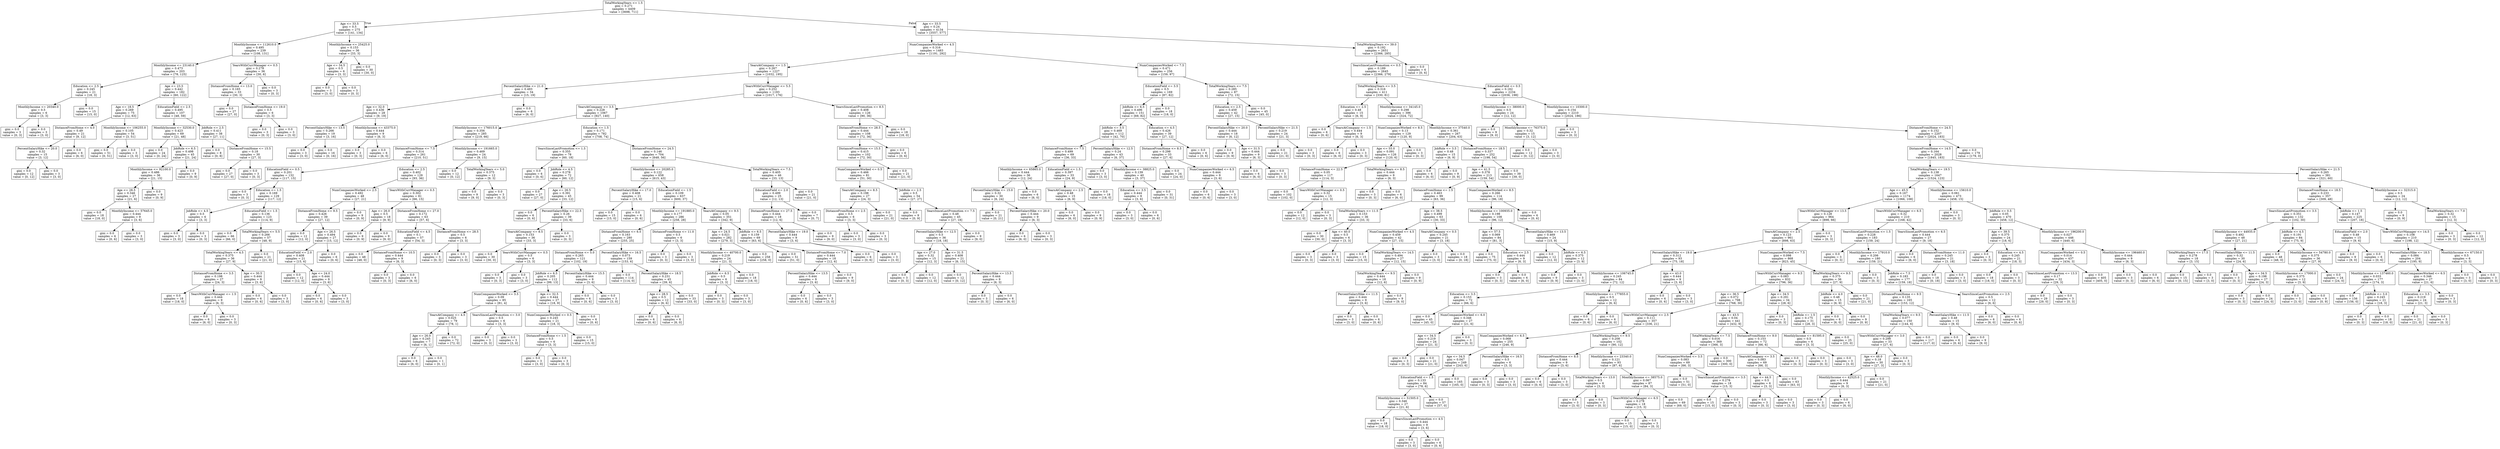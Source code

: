 digraph Tree {
node [shape=box] ;
0 [label="TotalWorkingYears <= 1.5\ngini = 0.271\nsamples = 4409\nvalue = [3698, 711]"] ;
1 [label="Age <= 33.5\ngini = 0.5\nsamples = 275\nvalue = [141, 134]"] ;
0 -> 1 [labeldistance=2.5, labelangle=45, headlabel="True"] ;
2 [label="MonthlyIncome <= 112610.0\ngini = 0.495\nsamples = 239\nvalue = [108, 131]"] ;
1 -> 2 ;
3 [label="MonthlyIncome <= 23140.0\ngini = 0.473\nsamples = 203\nvalue = [78, 125]"] ;
2 -> 3 ;
4 [label="Education <= 2.5\ngini = 0.245\nsamples = 21\nvalue = [18, 3]"] ;
3 -> 4 ;
5 [label="MonthlyIncome <= 20340.0\ngini = 0.5\nsamples = 6\nvalue = [3, 3]"] ;
4 -> 5 ;
6 [label="gini = 0.0\nsamples = 3\nvalue = [0, 3]"] ;
5 -> 6 ;
7 [label="gini = 0.0\nsamples = 3\nvalue = [3, 0]"] ;
5 -> 7 ;
8 [label="gini = 0.0\nsamples = 15\nvalue = [15, 0]"] ;
4 -> 8 ;
9 [label="Age <= 23.5\ngini = 0.442\nsamples = 182\nvalue = [60, 122]"] ;
3 -> 9 ;
10 [label="Age <= 18.5\ngini = 0.269\nsamples = 75\nvalue = [12, 63]"] ;
9 -> 10 ;
11 [label="DistanceFromHome <= 4.0\ngini = 0.49\nsamples = 21\nvalue = [9, 12]"] ;
10 -> 11 ;
12 [label="PercentSalaryHike <= 20.0\ngini = 0.32\nsamples = 15\nvalue = [3, 12]"] ;
11 -> 12 ;
13 [label="gini = 0.0\nsamples = 12\nvalue = [0, 12]"] ;
12 -> 13 ;
14 [label="gini = 0.0\nsamples = 3\nvalue = [3, 0]"] ;
12 -> 14 ;
15 [label="gini = 0.0\nsamples = 6\nvalue = [6, 0]"] ;
11 -> 15 ;
16 [label="MonthlyIncome <= 106255.0\ngini = 0.105\nsamples = 54\nvalue = [3, 51]"] ;
10 -> 16 ;
17 [label="gini = 0.0\nsamples = 51\nvalue = [0, 51]"] ;
16 -> 17 ;
18 [label="gini = 0.0\nsamples = 3\nvalue = [3, 0]"] ;
16 -> 18 ;
19 [label="EducationField <= 2.5\ngini = 0.495\nsamples = 107\nvalue = [48, 59]"] ;
9 -> 19 ;
20 [label="MonthlyIncome <= 32530.0\ngini = 0.423\nsamples = 69\nvalue = [21, 48]"] ;
19 -> 20 ;
21 [label="gini = 0.0\nsamples = 24\nvalue = [0, 24]"] ;
20 -> 21 ;
22 [label="JobRole <= 6.5\ngini = 0.498\nsamples = 45\nvalue = [21, 24]"] ;
20 -> 22 ;
23 [label="MonthlyIncome <= 92100.0\ngini = 0.486\nsamples = 36\nvalue = [21, 15]"] ;
22 -> 23 ;
24 [label="Age <= 28.5\ngini = 0.346\nsamples = 27\nvalue = [21, 6]"] ;
23 -> 24 ;
25 [label="gini = 0.0\nsamples = 18\nvalue = [18, 0]"] ;
24 -> 25 ;
26 [label="MonthlyIncome <= 57645.0\ngini = 0.444\nsamples = 9\nvalue = [3, 6]"] ;
24 -> 26 ;
27 [label="gini = 0.0\nsamples = 6\nvalue = [0, 6]"] ;
26 -> 27 ;
28 [label="gini = 0.0\nsamples = 3\nvalue = [3, 0]"] ;
26 -> 28 ;
29 [label="gini = 0.0\nsamples = 9\nvalue = [0, 9]"] ;
23 -> 29 ;
30 [label="gini = 0.0\nsamples = 9\nvalue = [0, 9]"] ;
22 -> 30 ;
31 [label="JobRole <= 2.5\ngini = 0.411\nsamples = 38\nvalue = [27, 11]"] ;
19 -> 31 ;
32 [label="gini = 0.0\nsamples = 8\nvalue = [0, 8]"] ;
31 -> 32 ;
33 [label="DistanceFromHome <= 15.5\ngini = 0.18\nsamples = 30\nvalue = [27, 3]"] ;
31 -> 33 ;
34 [label="gini = 0.0\nsamples = 27\nvalue = [27, 0]"] ;
33 -> 34 ;
35 [label="gini = 0.0\nsamples = 3\nvalue = [0, 3]"] ;
33 -> 35 ;
36 [label="YearsWithCurrManager <= 0.5\ngini = 0.278\nsamples = 36\nvalue = [30, 6]"] ;
2 -> 36 ;
37 [label="DistanceFromHome <= 13.0\ngini = 0.165\nsamples = 33\nvalue = [30, 3]"] ;
36 -> 37 ;
38 [label="gini = 0.0\nsamples = 27\nvalue = [27, 0]"] ;
37 -> 38 ;
39 [label="DistanceFromHome <= 19.0\ngini = 0.5\nsamples = 6\nvalue = [3, 3]"] ;
37 -> 39 ;
40 [label="gini = 0.0\nsamples = 3\nvalue = [0, 3]"] ;
39 -> 40 ;
41 [label="gini = 0.0\nsamples = 3\nvalue = [3, 0]"] ;
39 -> 41 ;
42 [label="gini = 0.0\nsamples = 3\nvalue = [0, 3]"] ;
36 -> 42 ;
43 [label="MonthlyIncome <= 25425.0\ngini = 0.153\nsamples = 36\nvalue = [33, 3]"] ;
1 -> 43 ;
44 [label="Age <= 34.5\ngini = 0.5\nsamples = 6\nvalue = [3, 3]"] ;
43 -> 44 ;
45 [label="gini = 0.0\nsamples = 3\nvalue = [3, 0]"] ;
44 -> 45 ;
46 [label="gini = 0.0\nsamples = 3\nvalue = [0, 3]"] ;
44 -> 46 ;
47 [label="gini = 0.0\nsamples = 30\nvalue = [30, 0]"] ;
43 -> 47 ;
48 [label="Age <= 33.5\ngini = 0.24\nsamples = 4134\nvalue = [3557, 577]"] ;
0 -> 48 [labeldistance=2.5, labelangle=-45, headlabel="False"] ;
49 [label="NumCompaniesWorked <= 4.5\ngini = 0.316\nsamples = 1483\nvalue = [1191, 292]"] ;
48 -> 49 ;
50 [label="YearsAtCompany <= 1.5\ngini = 0.267\nsamples = 1227\nvalue = [1032, 195]"] ;
49 -> 50 ;
51 [label="PercentSalaryHike <= 21.0\ngini = 0.493\nsamples = 34\nvalue = [15, 19]"] ;
50 -> 51 ;
52 [label="Age <= 32.0\ngini = 0.436\nsamples = 28\nvalue = [9, 19]"] ;
51 -> 52 ;
53 [label="PercentSalaryHike <= 13.5\ngini = 0.266\nsamples = 19\nvalue = [3, 16]"] ;
52 -> 53 ;
54 [label="gini = 0.0\nsamples = 3\nvalue = [3, 0]"] ;
53 -> 54 ;
55 [label="gini = 0.0\nsamples = 16\nvalue = [0, 16]"] ;
53 -> 55 ;
56 [label="MonthlyIncome <= 43375.0\ngini = 0.444\nsamples = 9\nvalue = [6, 3]"] ;
52 -> 56 ;
57 [label="gini = 0.0\nsamples = 3\nvalue = [0, 3]"] ;
56 -> 57 ;
58 [label="gini = 0.0\nsamples = 6\nvalue = [6, 0]"] ;
56 -> 58 ;
59 [label="gini = 0.0\nsamples = 6\nvalue = [6, 0]"] ;
51 -> 59 ;
60 [label="YearsWithCurrManager <= 5.5\ngini = 0.252\nsamples = 1193\nvalue = [1017, 176]"] ;
50 -> 60 ;
61 [label="YearsAtCompany <= 3.5\ngini = 0.228\nsamples = 1067\nvalue = [927, 140]"] ;
60 -> 61 ;
62 [label="MonthlyIncome <= 176015.0\ngini = 0.356\nsamples = 285\nvalue = [219, 66]"] ;
61 -> 62 ;
63 [label="DistanceFromHome <= 7.5\ngini = 0.314\nsamples = 261\nvalue = [210, 51]"] ;
62 -> 63 ;
64 [label="EducationField <= 0.5\ngini = 0.201\nsamples = 132\nvalue = [117, 15]"] ;
63 -> 64 ;
65 [label="gini = 0.0\nsamples = 3\nvalue = [0, 3]"] ;
64 -> 65 ;
66 [label="Education <= 1.5\ngini = 0.169\nsamples = 129\nvalue = [117, 12]"] ;
64 -> 66 ;
67 [label="JobRole <= 4.5\ngini = 0.5\nsamples = 6\nvalue = [3, 3]"] ;
66 -> 67 ;
68 [label="gini = 0.0\nsamples = 3\nvalue = [3, 0]"] ;
67 -> 68 ;
69 [label="gini = 0.0\nsamples = 3\nvalue = [0, 3]"] ;
67 -> 69 ;
70 [label="EducationField <= 1.5\ngini = 0.136\nsamples = 123\nvalue = [114, 9]"] ;
66 -> 70 ;
71 [label="gini = 0.0\nsamples = 66\nvalue = [66, 0]"] ;
70 -> 71 ;
72 [label="TotalWorkingYears <= 5.5\ngini = 0.266\nsamples = 57\nvalue = [48, 9]"] ;
70 -> 72 ;
73 [label="TotalWorkingYears <= 4.5\ngini = 0.375\nsamples = 36\nvalue = [27, 9]"] ;
72 -> 73 ;
74 [label="DistanceFromHome <= 3.5\ngini = 0.198\nsamples = 27\nvalue = [24, 3]"] ;
73 -> 74 ;
75 [label="gini = 0.0\nsamples = 18\nvalue = [18, 0]"] ;
74 -> 75 ;
76 [label="YearsWithCurrManager <= 1.5\ngini = 0.444\nsamples = 9\nvalue = [6, 3]"] ;
74 -> 76 ;
77 [label="gini = 0.0\nsamples = 6\nvalue = [6, 0]"] ;
76 -> 77 ;
78 [label="gini = 0.0\nsamples = 3\nvalue = [0, 3]"] ;
76 -> 78 ;
79 [label="Age <= 30.5\ngini = 0.444\nsamples = 9\nvalue = [3, 6]"] ;
73 -> 79 ;
80 [label="gini = 0.0\nsamples = 6\nvalue = [0, 6]"] ;
79 -> 80 ;
81 [label="gini = 0.0\nsamples = 3\nvalue = [3, 0]"] ;
79 -> 81 ;
82 [label="gini = 0.0\nsamples = 21\nvalue = [21, 0]"] ;
72 -> 82 ;
83 [label="Education <= 2.5\ngini = 0.402\nsamples = 129\nvalue = [93, 36]"] ;
63 -> 83 ;
84 [label="NumCompaniesWorked <= 2.5\ngini = 0.492\nsamples = 48\nvalue = [27, 21]"] ;
83 -> 84 ;
85 [label="DistanceFromHome <= 9.5\ngini = 0.426\nsamples = 39\nvalue = [27, 12]"] ;
84 -> 85 ;
86 [label="gini = 0.0\nsamples = 12\nvalue = [12, 0]"] ;
85 -> 86 ;
87 [label="Age <= 26.5\ngini = 0.494\nsamples = 27\nvalue = [15, 12]"] ;
85 -> 87 ;
88 [label="EducationField <= 2.0\ngini = 0.408\nsamples = 21\nvalue = [15, 6]"] ;
87 -> 88 ;
89 [label="gini = 0.0\nsamples = 12\nvalue = [12, 0]"] ;
88 -> 89 ;
90 [label="Age <= 24.0\ngini = 0.444\nsamples = 9\nvalue = [3, 6]"] ;
88 -> 90 ;
91 [label="gini = 0.0\nsamples = 6\nvalue = [0, 6]"] ;
90 -> 91 ;
92 [label="gini = 0.0\nsamples = 3\nvalue = [3, 0]"] ;
90 -> 92 ;
93 [label="gini = 0.0\nsamples = 6\nvalue = [0, 6]"] ;
87 -> 93 ;
94 [label="gini = 0.0\nsamples = 9\nvalue = [0, 9]"] ;
84 -> 94 ;
95 [label="YearsWithCurrManager <= 0.5\ngini = 0.302\nsamples = 81\nvalue = [66, 15]"] ;
83 -> 95 ;
96 [label="Age <= 26.0\ngini = 0.5\nsamples = 18\nvalue = [9, 9]"] ;
95 -> 96 ;
97 [label="gini = 0.0\nsamples = 9\nvalue = [0, 9]"] ;
96 -> 97 ;
98 [label="gini = 0.0\nsamples = 9\nvalue = [9, 0]"] ;
96 -> 98 ;
99 [label="DistanceFromHome <= 27.0\ngini = 0.172\nsamples = 63\nvalue = [57, 6]"] ;
95 -> 99 ;
100 [label="EducationField <= 4.5\ngini = 0.1\nsamples = 57\nvalue = [54, 3]"] ;
99 -> 100 ;
101 [label="gini = 0.0\nsamples = 48\nvalue = [48, 0]"] ;
100 -> 101 ;
102 [label="DistanceFromHome <= 10.5\ngini = 0.444\nsamples = 9\nvalue = [6, 3]"] ;
100 -> 102 ;
103 [label="gini = 0.0\nsamples = 3\nvalue = [0, 3]"] ;
102 -> 103 ;
104 [label="gini = 0.0\nsamples = 6\nvalue = [6, 0]"] ;
102 -> 104 ;
105 [label="DistanceFromHome <= 28.5\ngini = 0.5\nsamples = 6\nvalue = [3, 3]"] ;
99 -> 105 ;
106 [label="gini = 0.0\nsamples = 3\nvalue = [0, 3]"] ;
105 -> 106 ;
107 [label="gini = 0.0\nsamples = 3\nvalue = [3, 0]"] ;
105 -> 107 ;
108 [label="MonthlyIncome <= 191665.0\ngini = 0.469\nsamples = 24\nvalue = [9, 15]"] ;
62 -> 108 ;
109 [label="gini = 0.0\nsamples = 12\nvalue = [0, 12]"] ;
108 -> 109 ;
110 [label="TotalWorkingYears <= 5.0\ngini = 0.375\nsamples = 12\nvalue = [9, 3]"] ;
108 -> 110 ;
111 [label="gini = 0.0\nsamples = 9\nvalue = [9, 0]"] ;
110 -> 111 ;
112 [label="gini = 0.0\nsamples = 3\nvalue = [0, 3]"] ;
110 -> 112 ;
113 [label="Education <= 1.5\ngini = 0.171\nsamples = 782\nvalue = [708, 74]"] ;
61 -> 113 ;
114 [label="YearsSinceLastPromotion <= 1.5\ngini = 0.355\nsamples = 78\nvalue = [60, 18]"] ;
113 -> 114 ;
115 [label="gini = 0.0\nsamples = 6\nvalue = [0, 6]"] ;
114 -> 115 ;
116 [label="JobRole <= 4.5\ngini = 0.278\nsamples = 72\nvalue = [60, 12]"] ;
114 -> 116 ;
117 [label="gini = 0.0\nsamples = 27\nvalue = [27, 0]"] ;
116 -> 117 ;
118 [label="Age <= 26.5\ngini = 0.391\nsamples = 45\nvalue = [33, 12]"] ;
116 -> 118 ;
119 [label="gini = 0.0\nsamples = 6\nvalue = [0, 6]"] ;
118 -> 119 ;
120 [label="PercentSalaryHike <= 22.5\ngini = 0.26\nsamples = 39\nvalue = [33, 6]"] ;
118 -> 120 ;
121 [label="YearsAtCompany <= 8.5\ngini = 0.153\nsamples = 36\nvalue = [33, 3]"] ;
120 -> 121 ;
122 [label="gini = 0.0\nsamples = 30\nvalue = [30, 0]"] ;
121 -> 122 ;
123 [label="YearsWithCurrManager <= 0.5\ngini = 0.5\nsamples = 6\nvalue = [3, 3]"] ;
121 -> 123 ;
124 [label="gini = 0.0\nsamples = 3\nvalue = [0, 3]"] ;
123 -> 124 ;
125 [label="gini = 0.0\nsamples = 3\nvalue = [3, 0]"] ;
123 -> 125 ;
126 [label="gini = 0.0\nsamples = 3\nvalue = [0, 3]"] ;
120 -> 126 ;
127 [label="DistanceFromHome <= 24.5\ngini = 0.146\nsamples = 704\nvalue = [648, 56]"] ;
113 -> 127 ;
128 [label="MonthlyIncome <= 20285.0\ngini = 0.122\nsamples = 658\nvalue = [615, 43]"] ;
127 -> 128 ;
129 [label="PercentSalaryHike <= 17.0\ngini = 0.408\nsamples = 21\nvalue = [15, 6]"] ;
128 -> 129 ;
130 [label="gini = 0.0\nsamples = 15\nvalue = [15, 0]"] ;
129 -> 130 ;
131 [label="gini = 0.0\nsamples = 6\nvalue = [0, 6]"] ;
129 -> 131 ;
132 [label="EducationField <= 1.5\ngini = 0.109\nsamples = 637\nvalue = [600, 37]"] ;
128 -> 132 ;
133 [label="MonthlyIncome <= 191885.0\ngini = 0.177\nsamples = 286\nvalue = [258, 28]"] ;
132 -> 133 ;
134 [label="DistanceFromHome <= 6.5\ngini = 0.163\nsamples = 280\nvalue = [255, 25]"] ;
133 -> 134 ;
135 [label="DistanceFromHome <= 5.0\ngini = 0.265\nsamples = 121\nvalue = [102, 19]"] ;
134 -> 135 ;
136 [label="JobRole <= 6.5\ngini = 0.205\nsamples = 112\nvalue = [99, 13]"] ;
135 -> 136 ;
137 [label="NumCompaniesWorked <= 3.5\ngini = 0.09\nsamples = 85\nvalue = [81, 4]"] ;
136 -> 137 ;
138 [label="YearsAtCompany <= 4.5\ngini = 0.025\nsamples = 79\nvalue = [78, 1]"] ;
137 -> 138 ;
139 [label="Age <= 26.0\ngini = 0.245\nsamples = 7\nvalue = [6, 1]"] ;
138 -> 139 ;
140 [label="gini = 0.0\nsamples = 6\nvalue = [6, 0]"] ;
139 -> 140 ;
141 [label="gini = 0.0\nsamples = 1\nvalue = [0, 1]"] ;
139 -> 141 ;
142 [label="gini = 0.0\nsamples = 72\nvalue = [72, 0]"] ;
138 -> 142 ;
143 [label="YearsSinceLastPromotion <= 3.0\ngini = 0.5\nsamples = 6\nvalue = [3, 3]"] ;
137 -> 143 ;
144 [label="gini = 0.0\nsamples = 3\nvalue = [0, 3]"] ;
143 -> 144 ;
145 [label="gini = 0.0\nsamples = 3\nvalue = [3, 0]"] ;
143 -> 145 ;
146 [label="Age <= 32.5\ngini = 0.444\nsamples = 27\nvalue = [18, 9]"] ;
136 -> 146 ;
147 [label="NumCompaniesWorked <= 0.5\ngini = 0.245\nsamples = 21\nvalue = [18, 3]"] ;
146 -> 147 ;
148 [label="DistanceFromHome <= 1.5\ngini = 0.5\nsamples = 6\nvalue = [3, 3]"] ;
147 -> 148 ;
149 [label="gini = 0.0\nsamples = 3\nvalue = [3, 0]"] ;
148 -> 149 ;
150 [label="gini = 0.0\nsamples = 3\nvalue = [0, 3]"] ;
148 -> 150 ;
151 [label="gini = 0.0\nsamples = 15\nvalue = [15, 0]"] ;
147 -> 151 ;
152 [label="gini = 0.0\nsamples = 6\nvalue = [0, 6]"] ;
146 -> 152 ;
153 [label="PercentSalaryHike <= 15.5\ngini = 0.444\nsamples = 9\nvalue = [3, 6]"] ;
135 -> 153 ;
154 [label="gini = 0.0\nsamples = 6\nvalue = [0, 6]"] ;
153 -> 154 ;
155 [label="gini = 0.0\nsamples = 3\nvalue = [3, 0]"] ;
153 -> 155 ;
156 [label="PercentSalaryHike <= 16.5\ngini = 0.073\nsamples = 159\nvalue = [153, 6]"] ;
134 -> 156 ;
157 [label="gini = 0.0\nsamples = 114\nvalue = [114, 0]"] ;
156 -> 157 ;
158 [label="PercentSalaryHike <= 18.5\ngini = 0.231\nsamples = 45\nvalue = [39, 6]"] ;
156 -> 158 ;
159 [label="Age <= 28.5\ngini = 0.5\nsamples = 12\nvalue = [6, 6]"] ;
158 -> 159 ;
160 [label="gini = 0.0\nsamples = 6\nvalue = [0, 6]"] ;
159 -> 160 ;
161 [label="gini = 0.0\nsamples = 6\nvalue = [6, 0]"] ;
159 -> 161 ;
162 [label="gini = 0.0\nsamples = 33\nvalue = [33, 0]"] ;
158 -> 162 ;
163 [label="DistanceFromHome <= 11.0\ngini = 0.5\nsamples = 6\nvalue = [3, 3]"] ;
133 -> 163 ;
164 [label="gini = 0.0\nsamples = 3\nvalue = [0, 3]"] ;
163 -> 164 ;
165 [label="gini = 0.0\nsamples = 3\nvalue = [3, 0]"] ;
163 -> 165 ;
166 [label="YearsAtCompany <= 9.5\ngini = 0.05\nsamples = 351\nvalue = [342, 9]"] ;
132 -> 166 ;
167 [label="Age <= 24.5\ngini = 0.021\nsamples = 282\nvalue = [279, 3]"] ;
166 -> 167 ;
168 [label="MonthlyIncome <= 40700.0\ngini = 0.219\nsamples = 24\nvalue = [21, 3]"] ;
167 -> 168 ;
169 [label="JobRole <= 6.5\ngini = 0.5\nsamples = 6\nvalue = [3, 3]"] ;
168 -> 169 ;
170 [label="gini = 0.0\nsamples = 3\nvalue = [0, 3]"] ;
169 -> 170 ;
171 [label="gini = 0.0\nsamples = 3\nvalue = [3, 0]"] ;
169 -> 171 ;
172 [label="gini = 0.0\nsamples = 18\nvalue = [18, 0]"] ;
168 -> 172 ;
173 [label="gini = 0.0\nsamples = 258\nvalue = [258, 0]"] ;
167 -> 173 ;
174 [label="JobRole <= 6.5\ngini = 0.159\nsamples = 69\nvalue = [63, 6]"] ;
166 -> 174 ;
175 [label="gini = 0.0\nsamples = 51\nvalue = [51, 0]"] ;
174 -> 175 ;
176 [label="DistanceFromHome <= 7.0\ngini = 0.444\nsamples = 18\nvalue = [12, 6]"] ;
174 -> 176 ;
177 [label="PercentSalaryHike <= 13.5\ngini = 0.444\nsamples = 9\nvalue = [3, 6]"] ;
176 -> 177 ;
178 [label="gini = 0.0\nsamples = 6\nvalue = [0, 6]"] ;
177 -> 178 ;
179 [label="gini = 0.0\nsamples = 3\nvalue = [3, 0]"] ;
177 -> 179 ;
180 [label="gini = 0.0\nsamples = 9\nvalue = [9, 0]"] ;
176 -> 180 ;
181 [label="TotalWorkingYears <= 7.5\ngini = 0.405\nsamples = 46\nvalue = [33, 13]"] ;
127 -> 181 ;
182 [label="EducationField <= 2.0\ngini = 0.499\nsamples = 25\nvalue = [12, 13]"] ;
181 -> 182 ;
183 [label="DistanceFromHome <= 27.5\ngini = 0.444\nsamples = 18\nvalue = [12, 6]"] ;
182 -> 183 ;
184 [label="PercentSalaryHike <= 19.0\ngini = 0.444\nsamples = 9\nvalue = [3, 6]"] ;
183 -> 184 ;
185 [label="gini = 0.0\nsamples = 6\nvalue = [0, 6]"] ;
184 -> 185 ;
186 [label="gini = 0.0\nsamples = 3\nvalue = [3, 0]"] ;
184 -> 186 ;
187 [label="gini = 0.0\nsamples = 9\nvalue = [9, 0]"] ;
183 -> 187 ;
188 [label="gini = 0.0\nsamples = 7\nvalue = [0, 7]"] ;
182 -> 188 ;
189 [label="gini = 0.0\nsamples = 21\nvalue = [21, 0]"] ;
181 -> 189 ;
190 [label="YearsSinceLastPromotion <= 8.5\ngini = 0.408\nsamples = 126\nvalue = [90, 36]"] ;
60 -> 190 ;
191 [label="DistanceFromHome <= 28.5\ngini = 0.444\nsamples = 108\nvalue = [72, 36]"] ;
190 -> 191 ;
192 [label="DistanceFromHome <= 15.5\ngini = 0.415\nsamples = 102\nvalue = [72, 30]"] ;
191 -> 192 ;
193 [label="NumCompaniesWorked <= 0.5\ngini = 0.466\nsamples = 81\nvalue = [51, 30]"] ;
192 -> 193 ;
194 [label="YearsAtCompany <= 8.5\ngini = 0.198\nsamples = 27\nvalue = [24, 3]"] ;
193 -> 194 ;
195 [label="DistanceFromHome <= 2.5\ngini = 0.5\nsamples = 6\nvalue = [3, 3]"] ;
194 -> 195 ;
196 [label="gini = 0.0\nsamples = 3\nvalue = [3, 0]"] ;
195 -> 196 ;
197 [label="gini = 0.0\nsamples = 3\nvalue = [0, 3]"] ;
195 -> 197 ;
198 [label="gini = 0.0\nsamples = 21\nvalue = [21, 0]"] ;
194 -> 198 ;
199 [label="JobRole <= 2.5\ngini = 0.5\nsamples = 54\nvalue = [27, 27]"] ;
193 -> 199 ;
200 [label="gini = 0.0\nsamples = 9\nvalue = [0, 9]"] ;
199 -> 200 ;
201 [label="YearsSinceLastPromotion <= 7.5\ngini = 0.48\nsamples = 45\nvalue = [27, 18]"] ;
199 -> 201 ;
202 [label="PercentSalaryHike <= 12.5\ngini = 0.5\nsamples = 36\nvalue = [18, 18]"] ;
201 -> 202 ;
203 [label="Age <= 27.0\ngini = 0.32\nsamples = 15\nvalue = [12, 3]"] ;
202 -> 203 ;
204 [label="gini = 0.0\nsamples = 3\nvalue = [0, 3]"] ;
203 -> 204 ;
205 [label="gini = 0.0\nsamples = 12\nvalue = [12, 0]"] ;
203 -> 205 ;
206 [label="Age <= 31.5\ngini = 0.408\nsamples = 21\nvalue = [6, 15]"] ;
202 -> 206 ;
207 [label="gini = 0.0\nsamples = 12\nvalue = [0, 12]"] ;
206 -> 207 ;
208 [label="PercentSalaryHike <= 13.5\ngini = 0.444\nsamples = 9\nvalue = [6, 3]"] ;
206 -> 208 ;
209 [label="gini = 0.0\nsamples = 3\nvalue = [0, 3]"] ;
208 -> 209 ;
210 [label="gini = 0.0\nsamples = 6\nvalue = [6, 0]"] ;
208 -> 210 ;
211 [label="gini = 0.0\nsamples = 9\nvalue = [9, 0]"] ;
201 -> 211 ;
212 [label="gini = 0.0\nsamples = 21\nvalue = [21, 0]"] ;
192 -> 212 ;
213 [label="gini = 0.0\nsamples = 6\nvalue = [0, 6]"] ;
191 -> 213 ;
214 [label="gini = 0.0\nsamples = 18\nvalue = [18, 0]"] ;
190 -> 214 ;
215 [label="NumCompaniesWorked <= 7.5\ngini = 0.471\nsamples = 256\nvalue = [159, 97]"] ;
49 -> 215 ;
216 [label="EducationField <= 3.5\ngini = 0.5\nsamples = 169\nvalue = [87, 82]"] ;
215 -> 216 ;
217 [label="JobRole <= 6.5\ngini = 0.496\nsamples = 151\nvalue = [69, 82]"] ;
216 -> 217 ;
218 [label="JobRole <= 3.5\ngini = 0.469\nsamples = 112\nvalue = [42, 70]"] ;
217 -> 218 ;
219 [label="DistanceFromHome <= 7.5\ngini = 0.499\nsamples = 69\nvalue = [36, 33]"] ;
218 -> 219 ;
220 [label="MonthlyIncome <= 65865.0\ngini = 0.444\nsamples = 36\nvalue = [12, 24]"] ;
219 -> 220 ;
221 [label="PercentSalaryHike <= 15.0\ngini = 0.32\nsamples = 30\nvalue = [6, 24]"] ;
220 -> 221 ;
222 [label="gini = 0.0\nsamples = 21\nvalue = [0, 21]"] ;
221 -> 222 ;
223 [label="PercentSalaryHike <= 20.0\ngini = 0.444\nsamples = 9\nvalue = [6, 3]"] ;
221 -> 223 ;
224 [label="gini = 0.0\nsamples = 6\nvalue = [6, 0]"] ;
223 -> 224 ;
225 [label="gini = 0.0\nsamples = 3\nvalue = [0, 3]"] ;
223 -> 225 ;
226 [label="gini = 0.0\nsamples = 6\nvalue = [6, 0]"] ;
220 -> 226 ;
227 [label="EducationField <= 1.5\ngini = 0.397\nsamples = 33\nvalue = [24, 9]"] ;
219 -> 227 ;
228 [label="YearsAtCompany <= 2.5\ngini = 0.48\nsamples = 15\nvalue = [6, 9]"] ;
227 -> 228 ;
229 [label="gini = 0.0\nsamples = 6\nvalue = [6, 0]"] ;
228 -> 229 ;
230 [label="gini = 0.0\nsamples = 9\nvalue = [0, 9]"] ;
228 -> 230 ;
231 [label="gini = 0.0\nsamples = 18\nvalue = [18, 0]"] ;
227 -> 231 ;
232 [label="PercentSalaryHike <= 12.5\ngini = 0.24\nsamples = 43\nvalue = [6, 37]"] ;
218 -> 232 ;
233 [label="gini = 0.0\nsamples = 3\nvalue = [3, 0]"] ;
232 -> 233 ;
234 [label="MonthlyIncome <= 38825.0\ngini = 0.139\nsamples = 40\nvalue = [3, 37]"] ;
232 -> 234 ;
235 [label="Education <= 3.5\ngini = 0.444\nsamples = 9\nvalue = [3, 6]"] ;
234 -> 235 ;
236 [label="gini = 0.0\nsamples = 3\nvalue = [3, 0]"] ;
235 -> 236 ;
237 [label="gini = 0.0\nsamples = 6\nvalue = [0, 6]"] ;
235 -> 237 ;
238 [label="gini = 0.0\nsamples = 31\nvalue = [0, 31]"] ;
234 -> 238 ;
239 [label="Education <= 4.5\ngini = 0.426\nsamples = 39\nvalue = [27, 12]"] ;
217 -> 239 ;
240 [label="DistanceFromHome <= 8.5\ngini = 0.298\nsamples = 33\nvalue = [27, 6]"] ;
239 -> 240 ;
241 [label="gini = 0.0\nsamples = 24\nvalue = [24, 0]"] ;
240 -> 241 ;
242 [label="NumCompaniesWorked <= 6.5\ngini = 0.444\nsamples = 9\nvalue = [3, 6]"] ;
240 -> 242 ;
243 [label="gini = 0.0\nsamples = 6\nvalue = [0, 6]"] ;
242 -> 243 ;
244 [label="gini = 0.0\nsamples = 3\nvalue = [3, 0]"] ;
242 -> 244 ;
245 [label="gini = 0.0\nsamples = 6\nvalue = [0, 6]"] ;
239 -> 245 ;
246 [label="gini = 0.0\nsamples = 18\nvalue = [18, 0]"] ;
216 -> 246 ;
247 [label="TotalWorkingYears <= 7.5\ngini = 0.285\nsamples = 87\nvalue = [72, 15]"] ;
215 -> 247 ;
248 [label="Education <= 2.5\ngini = 0.459\nsamples = 42\nvalue = [27, 15]"] ;
247 -> 248 ;
249 [label="PercentSalaryHike <= 20.0\ngini = 0.444\nsamples = 18\nvalue = [6, 12]"] ;
248 -> 249 ;
250 [label="gini = 0.0\nsamples = 9\nvalue = [0, 9]"] ;
249 -> 250 ;
251 [label="Age <= 31.5\ngini = 0.444\nsamples = 9\nvalue = [6, 3]"] ;
249 -> 251 ;
252 [label="gini = 0.0\nsamples = 6\nvalue = [6, 0]"] ;
251 -> 252 ;
253 [label="gini = 0.0\nsamples = 3\nvalue = [0, 3]"] ;
251 -> 253 ;
254 [label="PercentSalaryHike <= 21.5\ngini = 0.219\nsamples = 24\nvalue = [21, 3]"] ;
248 -> 254 ;
255 [label="gini = 0.0\nsamples = 21\nvalue = [21, 0]"] ;
254 -> 255 ;
256 [label="gini = 0.0\nsamples = 3\nvalue = [0, 3]"] ;
254 -> 256 ;
257 [label="gini = 0.0\nsamples = 45\nvalue = [45, 0]"] ;
247 -> 257 ;
258 [label="TotalWorkingYears <= 39.0\ngini = 0.192\nsamples = 2651\nvalue = [2366, 285]"] ;
48 -> 258 ;
259 [label="YearsSinceLastPromotion <= 0.5\ngini = 0.189\nsamples = 2645\nvalue = [2366, 279]"] ;
258 -> 259 ;
260 [label="TotalWorkingYears <= 3.5\ngini = 0.316\nsamples = 411\nvalue = [330, 81]"] ;
259 -> 260 ;
261 [label="Education <= 2.5\ngini = 0.48\nsamples = 15\nvalue = [6, 9]"] ;
260 -> 261 ;
262 [label="gini = 0.0\nsamples = 6\nvalue = [0, 6]"] ;
261 -> 262 ;
263 [label="YearsAtCompany <= 1.5\ngini = 0.444\nsamples = 9\nvalue = [6, 3]"] ;
261 -> 263 ;
264 [label="gini = 0.0\nsamples = 6\nvalue = [6, 0]"] ;
263 -> 264 ;
265 [label="gini = 0.0\nsamples = 3\nvalue = [0, 3]"] ;
263 -> 265 ;
266 [label="MonthlyIncome <= 34145.0\ngini = 0.298\nsamples = 396\nvalue = [324, 72]"] ;
260 -> 266 ;
267 [label="NumCompaniesWorked <= 8.5\ngini = 0.13\nsamples = 129\nvalue = [120, 9]"] ;
266 -> 267 ;
268 [label="Age <= 55.0\ngini = 0.091\nsamples = 126\nvalue = [120, 6]"] ;
267 -> 268 ;
269 [label="DistanceFromHome <= 22.5\ngini = 0.05\nsamples = 117\nvalue = [114, 3]"] ;
268 -> 269 ;
270 [label="gini = 0.0\nsamples = 102\nvalue = [102, 0]"] ;
269 -> 270 ;
271 [label="YearsWithCurrManager <= 0.5\ngini = 0.32\nsamples = 15\nvalue = [12, 3]"] ;
269 -> 271 ;
272 [label="gini = 0.0\nsamples = 12\nvalue = [12, 0]"] ;
271 -> 272 ;
273 [label="gini = 0.0\nsamples = 3\nvalue = [0, 3]"] ;
271 -> 273 ;
274 [label="TotalWorkingYears <= 8.5\ngini = 0.444\nsamples = 9\nvalue = [6, 3]"] ;
268 -> 274 ;
275 [label="gini = 0.0\nsamples = 3\nvalue = [0, 3]"] ;
274 -> 275 ;
276 [label="gini = 0.0\nsamples = 6\nvalue = [6, 0]"] ;
274 -> 276 ;
277 [label="gini = 0.0\nsamples = 3\nvalue = [0, 3]"] ;
267 -> 277 ;
278 [label="MonthlyIncome <= 37540.0\ngini = 0.361\nsamples = 267\nvalue = [204, 63]"] ;
266 -> 278 ;
279 [label="JobRole <= 3.5\ngini = 0.48\nsamples = 15\nvalue = [6, 9]"] ;
278 -> 279 ;
280 [label="gini = 0.0\nsamples = 6\nvalue = [6, 0]"] ;
279 -> 280 ;
281 [label="gini = 0.0\nsamples = 9\nvalue = [0, 9]"] ;
279 -> 281 ;
282 [label="DistanceFromHome <= 18.5\ngini = 0.337\nsamples = 252\nvalue = [198, 54]"] ;
278 -> 282 ;
283 [label="Age <= 41.5\ngini = 0.378\nsamples = 213\nvalue = [159, 54]"] ;
282 -> 283 ;
284 [label="DistanceFromHome <= 1.5\ngini = 0.463\nsamples = 99\nvalue = [63, 36]"] ;
283 -> 284 ;
285 [label="TotalWorkingYears <= 11.5\ngini = 0.153\nsamples = 36\nvalue = [33, 3]"] ;
284 -> 285 ;
286 [label="gini = 0.0\nsamples = 30\nvalue = [30, 0]"] ;
285 -> 286 ;
287 [label="Age <= 40.0\ngini = 0.5\nsamples = 6\nvalue = [3, 3]"] ;
285 -> 287 ;
288 [label="gini = 0.0\nsamples = 3\nvalue = [0, 3]"] ;
287 -> 288 ;
289 [label="gini = 0.0\nsamples = 3\nvalue = [3, 0]"] ;
287 -> 289 ;
290 [label="Age <= 38.5\ngini = 0.499\nsamples = 63\nvalue = [30, 33]"] ;
284 -> 290 ;
291 [label="NumCompaniesWorked <= 4.5\ngini = 0.459\nsamples = 42\nvalue = [27, 15]"] ;
290 -> 291 ;
292 [label="gini = 0.0\nsamples = 15\nvalue = [15, 0]"] ;
291 -> 292 ;
293 [label="TotalWorkingYears <= 14.5\ngini = 0.494\nsamples = 27\nvalue = [12, 15]"] ;
291 -> 293 ;
294 [label="TotalWorkingYears <= 9.5\ngini = 0.444\nsamples = 18\nvalue = [12, 6]"] ;
293 -> 294 ;
295 [label="PercentSalaryHike <= 11.5\ngini = 0.444\nsamples = 9\nvalue = [3, 6]"] ;
294 -> 295 ;
296 [label="gini = 0.0\nsamples = 3\nvalue = [3, 0]"] ;
295 -> 296 ;
297 [label="gini = 0.0\nsamples = 6\nvalue = [0, 6]"] ;
295 -> 297 ;
298 [label="gini = 0.0\nsamples = 9\nvalue = [9, 0]"] ;
294 -> 298 ;
299 [label="gini = 0.0\nsamples = 9\nvalue = [0, 9]"] ;
293 -> 299 ;
300 [label="YearsAtCompany <= 0.5\ngini = 0.245\nsamples = 21\nvalue = [3, 18]"] ;
290 -> 300 ;
301 [label="gini = 0.0\nsamples = 3\nvalue = [3, 0]"] ;
300 -> 301 ;
302 [label="gini = 0.0\nsamples = 18\nvalue = [0, 18]"] ;
300 -> 302 ;
303 [label="NumCompaniesWorked <= 8.5\ngini = 0.266\nsamples = 114\nvalue = [96, 18]"] ;
283 -> 303 ;
304 [label="MonthlyIncome <= 100935.0\ngini = 0.198\nsamples = 108\nvalue = [96, 12]"] ;
303 -> 304 ;
305 [label="Age <= 57.5\ngini = 0.069\nsamples = 84\nvalue = [81, 3]"] ;
304 -> 305 ;
306 [label="gini = 0.0\nsamples = 75\nvalue = [75, 0]"] ;
305 -> 306 ;
307 [label="Education <= 2.5\ngini = 0.444\nsamples = 9\nvalue = [6, 3]"] ;
305 -> 307 ;
308 [label="gini = 0.0\nsamples = 3\nvalue = [0, 3]"] ;
307 -> 308 ;
309 [label="gini = 0.0\nsamples = 6\nvalue = [6, 0]"] ;
307 -> 309 ;
310 [label="PercentSalaryHike <= 13.5\ngini = 0.469\nsamples = 24\nvalue = [15, 9]"] ;
304 -> 310 ;
311 [label="gini = 0.0\nsamples = 12\nvalue = [12, 0]"] ;
310 -> 311 ;
312 [label="JobRole <= 6.5\ngini = 0.375\nsamples = 12\nvalue = [3, 9]"] ;
310 -> 312 ;
313 [label="gini = 0.0\nsamples = 9\nvalue = [0, 9]"] ;
312 -> 313 ;
314 [label="gini = 0.0\nsamples = 3\nvalue = [3, 0]"] ;
312 -> 314 ;
315 [label="gini = 0.0\nsamples = 6\nvalue = [0, 6]"] ;
303 -> 315 ;
316 [label="gini = 0.0\nsamples = 39\nvalue = [39, 0]"] ;
282 -> 316 ;
317 [label="EducationField <= 0.5\ngini = 0.162\nsamples = 2234\nvalue = [2036, 198]"] ;
259 -> 317 ;
318 [label="MonthlyIncome <= 38000.0\ngini = 0.5\nsamples = 24\nvalue = [12, 12]"] ;
317 -> 318 ;
319 [label="gini = 0.0\nsamples = 9\nvalue = [9, 0]"] ;
318 -> 319 ;
320 [label="MonthlyIncome <= 76375.0\ngini = 0.32\nsamples = 15\nvalue = [3, 12]"] ;
318 -> 320 ;
321 [label="gini = 0.0\nsamples = 12\nvalue = [0, 12]"] ;
320 -> 321 ;
322 [label="gini = 0.0\nsamples = 3\nvalue = [3, 0]"] ;
320 -> 322 ;
323 [label="MonthlyIncome <= 10300.0\ngini = 0.154\nsamples = 2210\nvalue = [2024, 186]"] ;
317 -> 323 ;
324 [label="gini = 0.0\nsamples = 3\nvalue = [0, 3]"] ;
323 -> 324 ;
325 [label="DistanceFromHome <= 24.5\ngini = 0.152\nsamples = 2207\nvalue = [2024, 183]"] ;
323 -> 325 ;
326 [label="DistanceFromHome <= 14.5\ngini = 0.164\nsamples = 2028\nvalue = [1845, 183]"] ;
325 -> 326 ;
327 [label="TotalWorkingYears <= 19.5\ngini = 0.138\nsamples = 1647\nvalue = [1524, 123]"] ;
326 -> 327 ;
328 [label="Age <= 45.5\ngini = 0.167\nsamples = 1174\nvalue = [1066, 108]"] ;
327 -> 328 ;
329 [label="YearsWithCurrManager <= 13.5\ngini = 0.128\nsamples = 964\nvalue = [898, 66]"] ;
328 -> 329 ;
330 [label="YearsAtCompany <= 2.5\ngini = 0.123\nsamples = 961\nvalue = [898, 63]"] ;
329 -> 330 ;
331 [label="PercentSalaryHike <= 19.0\ngini = 0.312\nsamples = 93\nvalue = [75, 18]"] ;
330 -> 331 ;
332 [label="MonthlyIncome <= 106745.0\ngini = 0.245\nsamples = 84\nvalue = [72, 12]"] ;
331 -> 332 ;
333 [label="Education <= 3.5\ngini = 0.153\nsamples = 72\nvalue = [66, 6]"] ;
332 -> 333 ;
334 [label="gini = 0.0\nsamples = 45\nvalue = [45, 0]"] ;
333 -> 334 ;
335 [label="NumCompaniesWorked <= 6.0\ngini = 0.346\nsamples = 27\nvalue = [21, 6]"] ;
333 -> 335 ;
336 [label="Age <= 34.5\ngini = 0.219\nsamples = 24\nvalue = [21, 3]"] ;
335 -> 336 ;
337 [label="gini = 0.0\nsamples = 3\nvalue = [0, 3]"] ;
336 -> 337 ;
338 [label="gini = 0.0\nsamples = 21\nvalue = [21, 0]"] ;
336 -> 338 ;
339 [label="gini = 0.0\nsamples = 3\nvalue = [0, 3]"] ;
335 -> 339 ;
340 [label="MonthlyIncome <= 177855.0\ngini = 0.5\nsamples = 12\nvalue = [6, 6]"] ;
332 -> 340 ;
341 [label="gini = 0.0\nsamples = 6\nvalue = [0, 6]"] ;
340 -> 341 ;
342 [label="gini = 0.0\nsamples = 6\nvalue = [6, 0]"] ;
340 -> 342 ;
343 [label="Age <= 43.0\ngini = 0.444\nsamples = 9\nvalue = [3, 6]"] ;
331 -> 343 ;
344 [label="gini = 0.0\nsamples = 6\nvalue = [0, 6]"] ;
343 -> 344 ;
345 [label="gini = 0.0\nsamples = 3\nvalue = [3, 0]"] ;
343 -> 345 ;
346 [label="NumCompaniesWorked <= 7.5\ngini = 0.098\nsamples = 868\nvalue = [823, 45]"] ;
330 -> 346 ;
347 [label="YearsWithCurrManager <= 9.5\ngini = 0.083\nsamples = 832\nvalue = [796, 36]"] ;
346 -> 347 ;
348 [label="Age <= 36.5\ngini = 0.072\nsamples = 798\nvalue = [768, 30]"] ;
347 -> 348 ;
349 [label="YearsWithCurrManager <= 2.5\ngini = 0.111\nsamples = 357\nvalue = [336, 21]"] ;
348 -> 349 ;
350 [label="NumCompaniesWorked <= 6.5\ngini = 0.068\nsamples = 255\nvalue = [246, 9]"] ;
349 -> 350 ;
351 [label="Age <= 34.5\ngini = 0.047\nsamples = 249\nvalue = [243, 6]"] ;
350 -> 351 ;
352 [label="EducationField <= 1.5\ngini = 0.133\nsamples = 84\nvalue = [78, 6]"] ;
351 -> 352 ;
353 [label="MonthlyIncome <= 51505.0\ngini = 0.346\nsamples = 27\nvalue = [21, 6]"] ;
352 -> 353 ;
354 [label="gini = 0.0\nsamples = 18\nvalue = [18, 0]"] ;
353 -> 354 ;
355 [label="YearsSinceLastPromotion <= 4.5\ngini = 0.444\nsamples = 9\nvalue = [3, 6]"] ;
353 -> 355 ;
356 [label="gini = 0.0\nsamples = 3\nvalue = [3, 0]"] ;
355 -> 356 ;
357 [label="gini = 0.0\nsamples = 6\nvalue = [0, 6]"] ;
355 -> 357 ;
358 [label="gini = 0.0\nsamples = 57\nvalue = [57, 0]"] ;
352 -> 358 ;
359 [label="gini = 0.0\nsamples = 165\nvalue = [165, 0]"] ;
351 -> 359 ;
360 [label="PercentSalaryHike <= 16.5\ngini = 0.5\nsamples = 6\nvalue = [3, 3]"] ;
350 -> 360 ;
361 [label="gini = 0.0\nsamples = 3\nvalue = [0, 3]"] ;
360 -> 361 ;
362 [label="gini = 0.0\nsamples = 3\nvalue = [3, 0]"] ;
360 -> 362 ;
363 [label="TotalWorkingYears <= 9.5\ngini = 0.208\nsamples = 102\nvalue = [90, 12]"] ;
349 -> 363 ;
364 [label="DistanceFromHome <= 8.5\ngini = 0.444\nsamples = 9\nvalue = [3, 6]"] ;
363 -> 364 ;
365 [label="gini = 0.0\nsamples = 6\nvalue = [0, 6]"] ;
364 -> 365 ;
366 [label="gini = 0.0\nsamples = 3\nvalue = [3, 0]"] ;
364 -> 366 ;
367 [label="MonthlyIncome <= 23340.0\ngini = 0.121\nsamples = 93\nvalue = [87, 6]"] ;
363 -> 367 ;
368 [label="TotalWorkingYears <= 13.0\ngini = 0.5\nsamples = 6\nvalue = [3, 3]"] ;
367 -> 368 ;
369 [label="gini = 0.0\nsamples = 3\nvalue = [3, 0]"] ;
368 -> 369 ;
370 [label="gini = 0.0\nsamples = 3\nvalue = [0, 3]"] ;
368 -> 370 ;
371 [label="MonthlyIncome <= 38575.0\ngini = 0.067\nsamples = 87\nvalue = [84, 3]"] ;
367 -> 371 ;
372 [label="YearsWithCurrManager <= 6.5\ngini = 0.278\nsamples = 18\nvalue = [15, 3]"] ;
371 -> 372 ;
373 [label="gini = 0.0\nsamples = 15\nvalue = [15, 0]"] ;
372 -> 373 ;
374 [label="gini = 0.0\nsamples = 3\nvalue = [0, 3]"] ;
372 -> 374 ;
375 [label="gini = 0.0\nsamples = 69\nvalue = [69, 0]"] ;
371 -> 375 ;
376 [label="Age <= 43.5\ngini = 0.04\nsamples = 441\nvalue = [432, 9]"] ;
348 -> 376 ;
377 [label="TotalWorkingYears <= 7.5\ngini = 0.016\nsamples = 369\nvalue = [366, 3]"] ;
376 -> 377 ;
378 [label="NumCompaniesWorked <= 3.5\ngini = 0.083\nsamples = 69\nvalue = [66, 3]"] ;
377 -> 378 ;
379 [label="gini = 0.0\nsamples = 51\nvalue = [51, 0]"] ;
378 -> 379 ;
380 [label="YearsSinceLastPromotion <= 3.5\ngini = 0.278\nsamples = 18\nvalue = [15, 3]"] ;
378 -> 380 ;
381 [label="gini = 0.0\nsamples = 15\nvalue = [15, 0]"] ;
380 -> 381 ;
382 [label="gini = 0.0\nsamples = 3\nvalue = [0, 3]"] ;
380 -> 382 ;
383 [label="gini = 0.0\nsamples = 300\nvalue = [300, 0]"] ;
377 -> 383 ;
384 [label="DistanceFromHome <= 9.0\ngini = 0.153\nsamples = 72\nvalue = [66, 6]"] ;
376 -> 384 ;
385 [label="YearsAtCompany <= 3.5\ngini = 0.083\nsamples = 69\nvalue = [66, 3]"] ;
384 -> 385 ;
386 [label="Age <= 44.5\ngini = 0.5\nsamples = 6\nvalue = [3, 3]"] ;
385 -> 386 ;
387 [label="gini = 0.0\nsamples = 3\nvalue = [0, 3]"] ;
386 -> 387 ;
388 [label="gini = 0.0\nsamples = 3\nvalue = [3, 0]"] ;
386 -> 388 ;
389 [label="gini = 0.0\nsamples = 63\nvalue = [63, 0]"] ;
385 -> 389 ;
390 [label="gini = 0.0\nsamples = 3\nvalue = [0, 3]"] ;
384 -> 390 ;
391 [label="Age <= 34.5\ngini = 0.291\nsamples = 34\nvalue = [28, 6]"] ;
347 -> 391 ;
392 [label="gini = 0.0\nsamples = 3\nvalue = [0, 3]"] ;
391 -> 392 ;
393 [label="JobRole <= 1.5\ngini = 0.175\nsamples = 31\nvalue = [28, 3]"] ;
391 -> 393 ;
394 [label="MonthlyIncome <= 81595.0\ngini = 0.5\nsamples = 6\nvalue = [3, 3]"] ;
393 -> 394 ;
395 [label="gini = 0.0\nsamples = 3\nvalue = [0, 3]"] ;
394 -> 395 ;
396 [label="gini = 0.0\nsamples = 3\nvalue = [3, 0]"] ;
394 -> 396 ;
397 [label="gini = 0.0\nsamples = 25\nvalue = [25, 0]"] ;
393 -> 397 ;
398 [label="TotalWorkingYears <= 9.5\ngini = 0.375\nsamples = 36\nvalue = [27, 9]"] ;
346 -> 398 ;
399 [label="JobRole <= 4.0\ngini = 0.48\nsamples = 15\nvalue = [6, 9]"] ;
398 -> 399 ;
400 [label="gini = 0.0\nsamples = 6\nvalue = [6, 0]"] ;
399 -> 400 ;
401 [label="gini = 0.0\nsamples = 9\nvalue = [0, 9]"] ;
399 -> 401 ;
402 [label="gini = 0.0\nsamples = 21\nvalue = [21, 0]"] ;
398 -> 402 ;
403 [label="gini = 0.0\nsamples = 3\nvalue = [0, 3]"] ;
329 -> 403 ;
404 [label="YearsWithCurrManager <= 6.5\ngini = 0.32\nsamples = 210\nvalue = [168, 42]"] ;
328 -> 404 ;
405 [label="YearsSinceLastPromotion <= 1.5\ngini = 0.228\nsamples = 183\nvalue = [159, 24]"] ;
404 -> 405 ;
406 [label="gini = 0.0\nsamples = 3\nvalue = [0, 3]"] ;
405 -> 406 ;
407 [label="MonthlyIncome <= 17910.0\ngini = 0.206\nsamples = 180\nvalue = [159, 21]"] ;
405 -> 407 ;
408 [label="gini = 0.0\nsamples = 3\nvalue = [0, 3]"] ;
407 -> 408 ;
409 [label="JobRole <= 7.5\ngini = 0.183\nsamples = 177\nvalue = [159, 18]"] ;
407 -> 409 ;
410 [label="DistanceFromHome <= 9.5\ngini = 0.135\nsamples = 165\nvalue = [153, 12]"] ;
409 -> 410 ;
411 [label="TotalWorkingYears <= 9.5\ngini = 0.077\nsamples = 150\nvalue = [144, 6]"] ;
410 -> 411 ;
412 [label="YearsWithCurrManager <= 3.0\ngini = 0.298\nsamples = 33\nvalue = [27, 6]"] ;
411 -> 412 ;
413 [label="Age <= 48.0\ngini = 0.18\nsamples = 30\nvalue = [27, 3]"] ;
412 -> 413 ;
414 [label="MonthlyIncome <= 42525.0\ngini = 0.444\nsamples = 9\nvalue = [6, 3]"] ;
413 -> 414 ;
415 [label="gini = 0.0\nsamples = 3\nvalue = [0, 3]"] ;
414 -> 415 ;
416 [label="gini = 0.0\nsamples = 6\nvalue = [6, 0]"] ;
414 -> 416 ;
417 [label="gini = 0.0\nsamples = 21\nvalue = [21, 0]"] ;
413 -> 417 ;
418 [label="gini = 0.0\nsamples = 3\nvalue = [0, 3]"] ;
412 -> 418 ;
419 [label="gini = 0.0\nsamples = 117\nvalue = [117, 0]"] ;
411 -> 419 ;
420 [label="PercentSalaryHike <= 11.5\ngini = 0.48\nsamples = 15\nvalue = [9, 6]"] ;
410 -> 420 ;
421 [label="gini = 0.0\nsamples = 6\nvalue = [0, 6]"] ;
420 -> 421 ;
422 [label="gini = 0.0\nsamples = 9\nvalue = [9, 0]"] ;
420 -> 422 ;
423 [label="YearsSinceLastPromotion <= 2.5\ngini = 0.5\nsamples = 12\nvalue = [6, 6]"] ;
409 -> 423 ;
424 [label="gini = 0.0\nsamples = 6\nvalue = [6, 0]"] ;
423 -> 424 ;
425 [label="gini = 0.0\nsamples = 6\nvalue = [0, 6]"] ;
423 -> 425 ;
426 [label="YearsSinceLastPromotion <= 6.5\ngini = 0.444\nsamples = 27\nvalue = [9, 18]"] ;
404 -> 426 ;
427 [label="gini = 0.0\nsamples = 6\nvalue = [6, 0]"] ;
426 -> 427 ;
428 [label="DistanceFromHome <= 11.0\ngini = 0.245\nsamples = 21\nvalue = [3, 18]"] ;
426 -> 428 ;
429 [label="gini = 0.0\nsamples = 18\nvalue = [0, 18]"] ;
428 -> 429 ;
430 [label="gini = 0.0\nsamples = 3\nvalue = [3, 0]"] ;
428 -> 430 ;
431 [label="MonthlyIncome <= 15610.0\ngini = 0.061\nsamples = 473\nvalue = [458, 15]"] ;
327 -> 431 ;
432 [label="gini = 0.0\nsamples = 3\nvalue = [0, 3]"] ;
431 -> 432 ;
433 [label="JobRole <= 0.5\ngini = 0.05\nsamples = 470\nvalue = [458, 12]"] ;
431 -> 433 ;
434 [label="Age <= 39.5\ngini = 0.375\nsamples = 24\nvalue = [18, 6]"] ;
433 -> 434 ;
435 [label="gini = 0.0\nsamples = 3\nvalue = [0, 3]"] ;
434 -> 435 ;
436 [label="Education <= 4.5\ngini = 0.245\nsamples = 21\nvalue = [18, 3]"] ;
434 -> 436 ;
437 [label="gini = 0.0\nsamples = 18\nvalue = [18, 0]"] ;
436 -> 437 ;
438 [label="gini = 0.0\nsamples = 3\nvalue = [0, 3]"] ;
436 -> 438 ;
439 [label="MonthlyIncome <= 196200.0\ngini = 0.027\nsamples = 446\nvalue = [440, 6]"] ;
433 -> 439 ;
440 [label="NumCompaniesWorked <= 0.5\ngini = 0.014\nsamples = 437\nvalue = [434, 3]"] ;
439 -> 440 ;
441 [label="YearsSinceLastPromotion <= 13.5\ngini = 0.17\nsamples = 32\nvalue = [29, 3]"] ;
440 -> 441 ;
442 [label="gini = 0.0\nsamples = 29\nvalue = [29, 0]"] ;
441 -> 442 ;
443 [label="gini = 0.0\nsamples = 3\nvalue = [0, 3]"] ;
441 -> 443 ;
444 [label="gini = 0.0\nsamples = 405\nvalue = [405, 0]"] ;
440 -> 444 ;
445 [label="MonthlyIncome <= 196460.0\ngini = 0.444\nsamples = 9\nvalue = [6, 3]"] ;
439 -> 445 ;
446 [label="gini = 0.0\nsamples = 3\nvalue = [0, 3]"] ;
445 -> 446 ;
447 [label="gini = 0.0\nsamples = 6\nvalue = [6, 0]"] ;
445 -> 447 ;
448 [label="PercentSalaryHike <= 21.5\ngini = 0.265\nsamples = 381\nvalue = [321, 60]"] ;
326 -> 448 ;
449 [label="DistanceFromHome <= 18.5\ngini = 0.233\nsamples = 357\nvalue = [309, 48]"] ;
448 -> 449 ;
450 [label="YearsSinceLastPromotion <= 3.5\ngini = 0.351\nsamples = 132\nvalue = [102, 30]"] ;
449 -> 450 ;
451 [label="MonthlyIncome <= 44935.0\ngini = 0.492\nsamples = 48\nvalue = [27, 21]"] ;
450 -> 451 ;
452 [label="TotalWorkingYears <= 17.5\ngini = 0.278\nsamples = 18\nvalue = [3, 15]"] ;
451 -> 452 ;
453 [label="gini = 0.0\nsamples = 15\nvalue = [0, 15]"] ;
452 -> 453 ;
454 [label="gini = 0.0\nsamples = 3\nvalue = [3, 0]"] ;
452 -> 454 ;
455 [label="PercentSalaryHike <= 11.5\ngini = 0.32\nsamples = 30\nvalue = [24, 6]"] ;
451 -> 455 ;
456 [label="gini = 0.0\nsamples = 3\nvalue = [0, 3]"] ;
455 -> 456 ;
457 [label="Age <= 34.5\ngini = 0.198\nsamples = 27\nvalue = [24, 3]"] ;
455 -> 457 ;
458 [label="gini = 0.0\nsamples = 3\nvalue = [0, 3]"] ;
457 -> 458 ;
459 [label="gini = 0.0\nsamples = 24\nvalue = [24, 0]"] ;
457 -> 459 ;
460 [label="JobRole <= 4.5\ngini = 0.191\nsamples = 84\nvalue = [75, 9]"] ;
450 -> 460 ;
461 [label="gini = 0.0\nsamples = 48\nvalue = [48, 0]"] ;
460 -> 461 ;
462 [label="MonthlyIncome <= 54780.0\ngini = 0.375\nsamples = 36\nvalue = [27, 9]"] ;
460 -> 462 ;
463 [label="MonthlyIncome <= 17000.0\ngini = 0.375\nsamples = 12\nvalue = [3, 9]"] ;
462 -> 463 ;
464 [label="gini = 0.0\nsamples = 3\nvalue = [3, 0]"] ;
463 -> 464 ;
465 [label="gini = 0.0\nsamples = 9\nvalue = [0, 9]"] ;
463 -> 465 ;
466 [label="gini = 0.0\nsamples = 24\nvalue = [24, 0]"] ;
462 -> 466 ;
467 [label="JobRole <= 1.5\ngini = 0.147\nsamples = 225\nvalue = [207, 18]"] ;
449 -> 467 ;
468 [label="EducationField <= 2.0\ngini = 0.48\nsamples = 15\nvalue = [9, 6]"] ;
467 -> 468 ;
469 [label="gini = 0.0\nsamples = 9\nvalue = [9, 0]"] ;
468 -> 469 ;
470 [label="gini = 0.0\nsamples = 6\nvalue = [0, 6]"] ;
468 -> 470 ;
471 [label="YearsWithCurrManager <= 14.5\ngini = 0.108\nsamples = 210\nvalue = [198, 12]"] ;
467 -> 471 ;
472 [label="PercentSalaryHike <= 18.5\ngini = 0.084\nsamples = 204\nvalue = [195, 9]"] ;
471 -> 472 ;
473 [label="MonthlyIncome <= 137460.0\ngini = 0.033\nsamples = 177\nvalue = [174, 3]"] ;
472 -> 473 ;
474 [label="gini = 0.0\nsamples = 156\nvalue = [156, 0]"] ;
473 -> 474 ;
475 [label="JobRole <= 3.0\ngini = 0.245\nsamples = 21\nvalue = [18, 3]"] ;
473 -> 475 ;
476 [label="gini = 0.0\nsamples = 3\nvalue = [0, 3]"] ;
475 -> 476 ;
477 [label="gini = 0.0\nsamples = 18\nvalue = [18, 0]"] ;
475 -> 477 ;
478 [label="NumCompaniesWorked <= 6.5\ngini = 0.346\nsamples = 27\nvalue = [21, 6]"] ;
472 -> 478 ;
479 [label="Education <= 3.5\ngini = 0.219\nsamples = 24\nvalue = [21, 3]"] ;
478 -> 479 ;
480 [label="gini = 0.0\nsamples = 21\nvalue = [21, 0]"] ;
479 -> 480 ;
481 [label="gini = 0.0\nsamples = 3\nvalue = [0, 3]"] ;
479 -> 481 ;
482 [label="gini = 0.0\nsamples = 3\nvalue = [0, 3]"] ;
478 -> 482 ;
483 [label="MonthlyIncome <= 67150.0\ngini = 0.5\nsamples = 6\nvalue = [3, 3]"] ;
471 -> 483 ;
484 [label="gini = 0.0\nsamples = 3\nvalue = [3, 0]"] ;
483 -> 484 ;
485 [label="gini = 0.0\nsamples = 3\nvalue = [0, 3]"] ;
483 -> 485 ;
486 [label="MonthlyIncome <= 32315.0\ngini = 0.5\nsamples = 24\nvalue = [12, 12]"] ;
448 -> 486 ;
487 [label="gini = 0.0\nsamples = 9\nvalue = [0, 9]"] ;
486 -> 487 ;
488 [label="TotalWorkingYears <= 7.0\ngini = 0.32\nsamples = 15\nvalue = [12, 3]"] ;
486 -> 488 ;
489 [label="gini = 0.0\nsamples = 3\nvalue = [0, 3]"] ;
488 -> 489 ;
490 [label="gini = 0.0\nsamples = 12\nvalue = [12, 0]"] ;
488 -> 490 ;
491 [label="gini = 0.0\nsamples = 179\nvalue = [179, 0]"] ;
325 -> 491 ;
492 [label="gini = 0.0\nsamples = 6\nvalue = [0, 6]"] ;
258 -> 492 ;
}